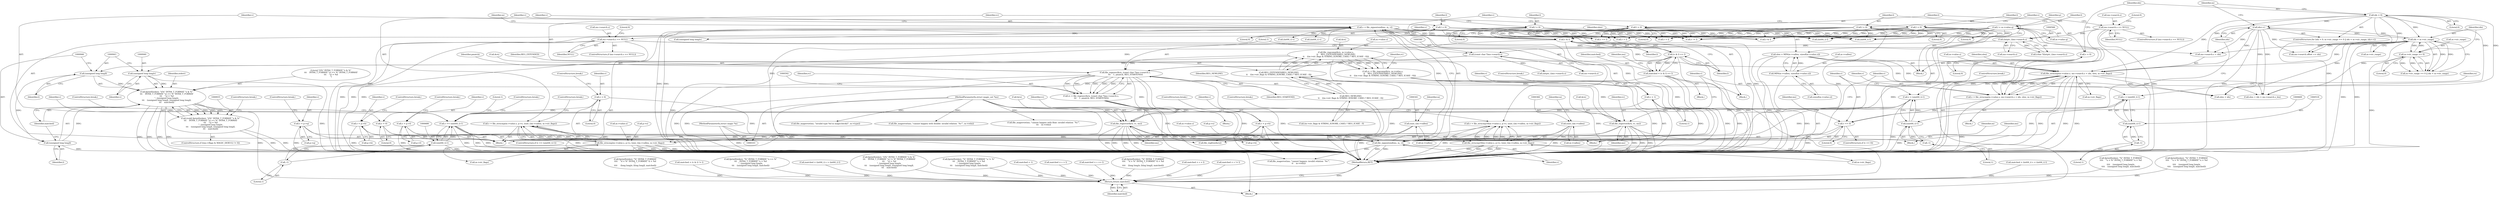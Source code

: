 digraph "0_file_74cafd7de9ec99a14f4480927580e501c8f852c3@API" {
"1000936" [label="(Call,fprintf(stderr, \"((%\" INT64_T_FORMAT \"x & %\"\n\t\t\t    INT64_T_FORMAT \"x) == %\" INT64_T_FORMAT\n\t\t\t    \"x) = %d\n\", (unsigned long long)v,\n\t\t\t    (unsigned long long)l, (unsigned long long)l,\n\t\t\t    matched))"];
"1000939" [label="(Call,(unsigned long long)v)"];
"1000922" [label="(Call,v & l)"];
"1000702" [label="(Call,v = file_signextend(ms, m, v))"];
"1000704" [label="(Call,file_signextend(ms, m, v))"];
"1000510" [label="(Call,file_regerror(&rx, rc, ms))"];
"1000487" [label="(Call,file_regcomp(&rx, m->value.s,\n\t\t    REG_EXTENDED|REG_NEWLINE|\n\t\t    ((m->str_flags & STRING_IGNORE_CASE) ? REG_ICASE : 0)))"];
"1000495" [label="(Call,REG_EXTENDED|REG_NEWLINE|\n\t\t    ((m->str_flags & STRING_IGNORE_CASE) ? REG_ICASE : 0))"];
"1000497" [label="(Call,REG_NEWLINE|\n\t\t    ((m->str_flags & STRING_IGNORE_CASE) ? REG_ICASE : 0))"];
"1000485" [label="(Call,rc = file_regcomp(&rx, m->value.s,\n\t\t    REG_EXTENDED|REG_NEWLINE|\n\t\t    ((m->str_flags & STRING_IGNORE_CASE) ? REG_ICASE : 0)))"];
"1000104" [label="(MethodParameterIn,struct magic_set *ms)"];
"1000661" [label="(Call,file_regerror(&rx, rc, ms))"];
"1000576" [label="(Call,file_regexec(&rx, (const char *)ms->search.s,\n \t\t\t    1, pmatch, REG_STARTEND))"];
"1000579" [label="(Call,(const char *)ms->search.s)"];
"1000565" [label="(Call,(intptr_t)ms->search.s)"];
"1000473" [label="(Call,ms->search.s == NULL)"];
"1000574" [label="(Call,rc = file_regexec(&rx, (const char *)ms->search.s,\n \t\t\t    1, pmatch, REG_STARTEND))"];
"1000105" [label="(MethodParameterIn,struct magic *m)"];
"1000677" [label="(Call,v == (uint64_t)-1)"];
"1000651" [label="(Call,v = 0)"];
"1000515" [label="(Call,v = (uint64_t)-1)"];
"1000517" [label="(Call,(uint64_t)-1)"];
"1000519" [label="(Call,-1)"];
"1000656" [label="(Call,v = 1)"];
"1000666" [label="(Call,v = (uint64_t)-1)"];
"1000668" [label="(Call,(uint64_t)-1)"];
"1000670" [label="(Call,-1)"];
"1000679" [label="(Call,(uint64_t)-1)"];
"1000681" [label="(Call,-1)"];
"1000403" [label="(Call,v = 0)"];
"1000143" [label="(Call,v = p->h)"];
"1000179" [label="(Call,v = p->q)"];
"1000329" [label="(Call,v = file_strncmp(m->value.s, p->s, (size_t)m->vallen, m->str_flags))"];
"1000331" [label="(Call,file_strncmp(m->value.s, p->s, (size_t)m->vallen, m->str_flags))"];
"1000340" [label="(Call,(size_t)m->vallen)"];
"1000134" [label="(Call,v = p->b)"];
"1000320" [label="(Call,v = 0)"];
"1000161" [label="(Call,v = p->l)"];
"1000354" [label="(Call,v = file_strncmp16(m->value.s, p->s, (size_t)m->vallen, m->str_flags))"];
"1000356" [label="(Call,file_strncmp16(m->value.s, p->s, (size_t)m->vallen, m->str_flags))"];
"1000365" [label="(Call,(size_t)m->vallen)"];
"1000455" [label="(Call,v == 0)"];
"1000435" [label="(Call,v = file_strncmp(m->value.s, ms->search.s + idx, slen, m->str_flags))"];
"1000437" [label="(Call,file_strncmp(m->value.s, ms->search.s + idx, slen, m->str_flags))"];
"1000379" [label="(Call,ms->search.s == NULL)"];
"1000407" [label="(Call,idx = 0)"];
"1000421" [label="(Call,idx++)"];
"1000416" [label="(Call,idx < m->str_range)"];
"1000411" [label="(Call,m->str_range == 0)"];
"1000388" [label="(Call,slen = MIN(m->vallen, sizeof(m->value.s)))"];
"1000390" [label="(Call,MIN(m->vallen, sizeof(m->value.s)))"];
"1000317" [label="(Call,l = 0)"];
"1000400" [label="(Call,l = 0)"];
"1000482" [label="(Call,l = 0)"];
"1000351" [label="(Call,l = 0)"];
"1000326" [label="(Call,l = 0)"];
"1000108" [label="(Call,l = m->value.q)"];
"1000942" [label="(Call,(unsigned long long)l)"];
"1000921" [label="(Call,(v & l) == l)"];
"1000945" [label="(Call,(unsigned long long)l)"];
"1000919" [label="(Call,matched = (v & l) == l)"];
"1000934" [label="(Call,(void) fprintf(stderr, \"((%\" INT64_T_FORMAT \"x & %\"\n\t\t\t    INT64_T_FORMAT \"x) == %\" INT64_T_FORMAT\n\t\t\t    \"x) = %d\n\", (unsigned long long)v,\n\t\t\t    (unsigned long long)l, (unsigned long long)l,\n\t\t\t    matched))"];
"1000992" [label="(Return,return matched;)"];
"1000576" [label="(Call,file_regexec(&rx, (const char *)ms->search.s,\n \t\t\t    1, pmatch, REG_STARTEND))"];
"1000400" [label="(Call,l = 0)"];
"1000438" [label="(Call,m->value.s)"];
"1000388" [label="(Call,slen = MIN(m->vallen, sizeof(m->value.s)))"];
"1000385" [label="(Identifier,NULL)"];
"1000657" [label="(Identifier,v)"];
"1000443" [label="(Call,ms->search.s + idx)"];
"1000668" [label="(Call,(uint64_t)-1)"];
"1000651" [label="(Call,v = 0)"];
"1000926" [label="(ControlStructure,if ((ms->flags & MAGIC_DEBUG) != 0))"];
"1000727" [label="(Call,(unsigned long long)v)"];
"1000134" [label="(Call,v = p->b)"];
"1000706" [label="(Identifier,m)"];
"1000367" [label="(Call,m->vallen)"];
"1000416" [label="(Call,idx < m->str_range)"];
"1000888" [label="(Call,matched = (int64_t) v < (int64_t) l)"];
"1000685" [label="(Literal,1)"];
"1000406" [label="(ControlStructure,for (idx = 0; m->str_range == 0 || idx < m->str_range; idx++))"];
"1000693" [label="(Call,file_magerror(ms, \"invalid type %d in magiccheck()\", m->type))"];
"1000166" [label="(ControlStructure,break;)"];
"1000484" [label="(Literal,0)"];
"1000357" [label="(Call,m->value.s)"];
"1000567" [label="(Call,ms->search.s)"];
"1000604" [label="(Block,)"];
"1000417" [label="(Identifier,idx)"];
"1000704" [label="(Call,file_signextend(ms, m, v))"];
"1000948" [label="(Identifier,matched)"];
"1000510" [label="(Call,file_regerror(&rx, rc, ms))"];
"1000472" [label="(ControlStructure,if (ms->search.s == NULL))"];
"1000710" [label="(Identifier,m)"];
"1000498" [label="(Identifier,REG_NEWLINE)"];
"1000375" [label="(Block,)"];
"1000675" [label="(Identifier,rx)"];
"1000405" [label="(Literal,0)"];
"1000135" [label="(Identifier,v)"];
"1000994" [label="(MethodReturn,RET)"];
"1000332" [label="(Call,m->value.s)"];
"1000676" [label="(ControlStructure,if (v == (uint64_t)-1))"];
"1000473" [label="(Call,ms->search.s == NULL)"];
"1000139" [label="(ControlStructure,break;)"];
"1000519" [label="(Call,-1)"];
"1000371" [label="(Identifier,m)"];
"1000497" [label="(Call,REG_NEWLINE|\n\t\t    ((m->str_flags & STRING_IGNORE_CASE) ? REG_ICASE : 0))"];
"1000362" [label="(Call,p->s)"];
"1000180" [label="(Identifier,v)"];
"1000456" [label="(Identifier,v)"];
"1000876" [label="(Call,fprintf(stderr, \"%\" INT64_T_FORMAT\n\t\t\t\t    \"u < %\" INT64_T_FORMAT \"u = %d\n\",\n\t\t\t\t    (unsigned long long)v,\n\t\t\t\t    (unsigned long long)l, matched))"];
"1000450" [label="(Identifier,slen)"];
"1000109" [label="(Identifier,l)"];
"1000132" [label="(Block,)"];
"1000664" [label="(Identifier,rc)"];
"1000355" [label="(Identifier,v)"];
"1000426" [label="(Call,slen + idx)"];
"1000179" [label="(Call,v = p->q)"];
"1000486" [label="(Identifier,rc)"];
"1000404" [label="(Identifier,v)"];
"1000181" [label="(Call,p->q)"];
"1000322" [label="(Literal,0)"];
"1000662" [label="(Call,&rx)"];
"1000423" [label="(Block,)"];
"1000520" [label="(Literal,1)"];
"1000679" [label="(Call,(uint64_t)-1)"];
"1000330" [label="(Identifier,v)"];
"1000496" [label="(Identifier,REG_EXTENDED)"];
"1000681" [label="(Call,-1)"];
"1000682" [label="(Literal,1)"];
"1000678" [label="(Identifier,v)"];
"1000671" [label="(Literal,1)"];
"1000329" [label="(Call,v = file_strncmp(m->value.s, p->s, (size_t)m->vallen, m->str_flags))"];
"1000517" [label="(Call,(uint64_t)-1)"];
"1000938" [label="(Literal,\"((%\" INT64_T_FORMAT \"x & %\"\n\t\t\t    INT64_T_FORMAT \"x) == %\" INT64_T_FORMAT\n\t\t\t    \"x) = %d\n\")"];
"1000123" [label="(Identifier,p)"];
"1000983" [label="(Call,file_magerror(ms, \"cannot happen: invalid relation `%c'\",\n\t\t    m->reln))"];
"1000939" [label="(Call,(unsigned long long)v)"];
"1000811" [label="(Call,fprintf(stderr, \"%\" INT64_T_FORMAT\n\t\t\t\t    \"u > %\" INT64_T_FORMAT \"u = %d\n\",\n\t\t\t\t    (unsigned long long)v,\n\t\t\t\t    (unsigned long long)l, matched))"];
"1000513" [label="(Identifier,rc)"];
"1000565" [label="(Call,(intptr_t)ms->search.s)"];
"1000829" [label="(Call,(int64_t) l)"];
"1000677" [label="(Call,v == (uint64_t)-1)"];
"1000105" [label="(MethodParameterIn,struct magic *m)"];
"1000162" [label="(Identifier,v)"];
"1000922" [label="(Call,v & l)"];
"1000418" [label="(Call,m->str_range)"];
"1000485" [label="(Call,rc = file_regcomp(&rx, m->value.s,\n\t\t    REG_EXTENDED|REG_NEWLINE|\n\t\t    ((m->str_flags & STRING_IGNORE_CASE) ? REG_ICASE : 0)))"];
"1000327" [label="(Identifier,l)"];
"1000930" [label="(Identifier,ms)"];
"1000659" [label="(ControlStructure,break;)"];
"1000826" [label="(Call,(int64_t) v)"];
"1000144" [label="(Identifier,v)"];
"1000588" [label="(Identifier,REG_STARTEND)"];
"1000954" [label="(Call,v & l)"];
"1000345" [label="(Call,m->str_flags)"];
"1000410" [label="(Call,m->str_range == 0 || idx < m->str_range)"];
"1000415" [label="(Literal,0)"];
"1000577" [label="(Call,&rx)"];
"1000672" [label="(ControlStructure,break;)"];
"1000937" [label="(Identifier,stderr)"];
"1000764" [label="(Call,v == l)"];
"1000579" [label="(Call,(const char *)ms->search.s)"];
"1000387" [label="(Literal,0)"];
"1000920" [label="(Identifier,matched)"];
"1000323" [label="(ControlStructure,break;)"];
"1000326" [label="(Call,l = 0)"];
"1000352" [label="(Identifier,l)"];
"1000437" [label="(Call,file_strncmp(m->value.s, ms->search.s + idx, slen, m->str_flags))"];
"1000148" [label="(ControlStructure,break;)"];
"1000656" [label="(Call,v = 1)"];
"1000412" [label="(Call,m->str_range)"];
"1000511" [label="(Call,&rx)"];
"1000945" [label="(Call,(unsigned long long)l)"];
"1000474" [label="(Call,ms->search.s)"];
"1000907" [label="(Call,fprintf(stderr, \"%\" INT64_T_FORMAT\n\t\t\t\t    \"d < %\" INT64_T_FORMAT \"d = %d\n\",\n\t\t\t\t     (long long)v, (long long)l, matched))"];
"1000586" [label="(Literal,1)"];
"1000451" [label="(Call,m->str_flags)"];
"1000104" [label="(MethodParameterIn,struct magic_set *ms)"];
"1000705" [label="(Identifier,ms)"];
"1000379" [label="(Call,ms->search.s == NULL)"];
"1000459" [label="(Call,ms->search.offset += idx)"];
"1000737" [label="(Call,v != l)"];
"1000143" [label="(Call,v = p->h)"];
"1000161" [label="(Call,v = p->l)"];
"1000951" [label="(Call,matched = (v & l) != l)"];
"1000409" [label="(Literal,0)"];
"1000455" [label="(Call,v == 0)"];
"1000488" [label="(Call,&rx)"];
"1000919" [label="(Call,matched = (v & l) == l)"];
"1000499" [label="(Call,(m->str_flags & STRING_IGNORE_CASE) ? REG_ICASE : 0)"];
"1000777" [label="(Call,fprintf(stderr, \"%\" INT64_T_FORMAT \"u == %\"\n\t\t\t    INT64_T_FORMAT \"u = %d\n\", (unsigned long long)v,\n\t\t\t    (unsigned long long)l, matched))"];
"1000823" [label="(Call,matched = (int64_t) v > (int64_t) l)"];
"1000891" [label="(Call,(int64_t) v)"];
"1000968" [label="(Call,fprintf(stderr, \"((%\" INT64_T_FORMAT \"x & %\"\n\t\t\t    INT64_T_FORMAT \"x) != %\" INT64_T_FORMAT\n\t\t\t    \"x) = %d\n\", (unsigned long long)v,\n\t\t\t    (unsigned long long)l, (unsigned long long)l,\n\t\t\t    matched))"];
"1000184" [label="(ControlStructure,break;)"];
"1000411" [label="(Call,m->str_range == 0)"];
"1000934" [label="(Call,(void) fprintf(stderr, \"((%\" INT64_T_FORMAT \"x & %\"\n\t\t\t    INT64_T_FORMAT \"x) == %\" INT64_T_FORMAT\n\t\t\t    \"x) = %d\n\", (unsigned long long)v,\n\t\t\t    (unsigned long long)l, (unsigned long long)l,\n\t\t\t    matched))"];
"1000435" [label="(Call,v = file_strncmp(m->value.s, ms->search.s + idx, slen, m->str_flags))"];
"1000750" [label="(Call,fprintf(stderr, \"%\" INT64_T_FORMAT \"u != %\"\n\t\t\t    INT64_T_FORMAT \"u = %d\n\", (unsigned long long)v,\n\t\t\t    (unsigned long long)l, matched))"];
"1000342" [label="(Call,m->vallen)"];
"1000730" [label="(Call,matched = 1)"];
"1000380" [label="(Call,ms->search.s)"];
"1000942" [label="(Call,(unsigned long long)l)"];
"1000337" [label="(Call,p->s)"];
"1000796" [label="(Call,matched = v > l)"];
"1000110" [label="(Call,m->value.q)"];
"1000108" [label="(Call,l = m->value.q)"];
"1000949" [label="(ControlStructure,break;)"];
"1000587" [label="(Identifier,pmatch)"];
"1000666" [label="(Call,v = (uint64_t)-1)"];
"1000936" [label="(Call,fprintf(stderr, \"((%\" INT64_T_FORMAT \"x & %\"\n\t\t\t    INT64_T_FORMAT \"x) == %\" INT64_T_FORMAT\n\t\t\t    \"x) = %d\n\", (unsigned long long)v,\n\t\t\t    (unsigned long long)l, (unsigned long long)l,\n\t\t\t    matched))"];
"1000318" [label="(Identifier,l)"];
"1000762" [label="(Call,matched = v == l)"];
"1000658" [label="(Literal,1)"];
"1000407" [label="(Call,idx = 0)"];
"1000351" [label="(Call,l = 0)"];
"1000490" [label="(Call,m->value.s)"];
"1000516" [label="(Identifier,v)"];
"1000667" [label="(Identifier,v)"];
"1000483" [label="(Identifier,l)"];
"1000522" [label="(Block,)"];
"1000654" [label="(ControlStructure,break;)"];
"1000346" [label="(Identifier,m)"];
"1000479" [label="(Identifier,NULL)"];
"1000163" [label="(Call,p->l)"];
"1000661" [label="(Call,file_regerror(&rx, rc, ms))"];
"1000304" [label="(Call,file_magerror(ms, \"cannot happen with double: invalid relation `%c'\", m->reln))"];
"1000665" [label="(Identifier,ms)"];
"1000574" [label="(Call,rc = file_regexec(&rx, (const char *)ms->search.s,\n \t\t\t    1, pmatch, REG_STARTEND))"];
"1000365" [label="(Call,(size_t)m->vallen)"];
"1000401" [label="(Identifier,l)"];
"1000495" [label="(Call,REG_EXTENDED|REG_NEWLINE|\n\t\t    ((m->str_flags & STRING_IGNORE_CASE) ? REG_ICASE : 0))"];
"1000394" [label="(Call,sizeof(m->value.s))"];
"1000563" [label="(Call,(char *)(intptr_t)ms->search.s)"];
"1000842" [label="(Call,fprintf(stderr, \"%\" INT64_T_FORMAT\n\t\t\t\t    \"d > %\" INT64_T_FORMAT \"d = %d\n\",\n\t\t\t\t    (long long)v, (long long)l, matched))"];
"1000798" [label="(Call,v > l)"];
"1000391" [label="(Call,m->vallen)"];
"1000320" [label="(Call,v = 0)"];
"1000992" [label="(Return,return matched;)"];
"1000921" [label="(Call,(v & l) == l)"];
"1000653" [label="(Literal,0)"];
"1000239" [label="(Call,file_magerror(ms, \"cannot happen with float: invalid relation `%c'\",\n\t\t\t    m->reln))"];
"1000575" [label="(Identifier,rc)"];
"1000378" [label="(ControlStructure,if (ms->search.s == NULL))"];
"1000923" [label="(Identifier,v)"];
"1000703" [label="(Identifier,v)"];
"1000670" [label="(Call,-1)"];
"1000348" [label="(ControlStructure,break;)"];
"1000321" [label="(Identifier,v)"];
"1000469" [label="(Block,)"];
"1000454" [label="(ControlStructure,if (v == 0))"];
"1000436" [label="(Identifier,v)"];
"1000389" [label="(Identifier,slen)"];
"1000863" [label="(Call,v < l)"];
"1000925" [label="(Identifier,l)"];
"1000509" [label="(Block,)"];
"1000581" [label="(Call,ms->search.s)"];
"1000941" [label="(Identifier,v)"];
"1000924" [label="(Identifier,l)"];
"1000390" [label="(Call,MIN(m->vallen, sizeof(m->value.s)))"];
"1000993" [label="(Identifier,matched)"];
"1000861" [label="(Call,matched = v < l)"];
"1000712" [label="(Block,)"];
"1000354" [label="(Call,v = file_strncmp16(m->value.s, p->s, (size_t)m->vallen, m->str_flags))"];
"1000514" [label="(Identifier,ms)"];
"1000686" [label="(ControlStructure,break;)"];
"1000508" [label="(Identifier,rc)"];
"1000145" [label="(Call,p->h)"];
"1000408" [label="(Identifier,idx)"];
"1000707" [label="(Identifier,v)"];
"1000457" [label="(Literal,0)"];
"1000402" [label="(Literal,0)"];
"1000944" [label="(Identifier,l)"];
"1000328" [label="(Literal,0)"];
"1000735" [label="(Call,matched = v != l)"];
"1000487" [label="(Call,file_regcomp(&rx, m->value.s,\n\t\t    REG_EXTENDED|REG_NEWLINE|\n\t\t    ((m->str_flags & STRING_IGNORE_CASE) ? REG_ICASE : 0)))"];
"1000947" [label="(Identifier,l)"];
"1000515" [label="(Call,v = (uint64_t)-1)"];
"1000370" [label="(Call,m->str_flags)"];
"1000593" [label="(Call,(intptr_t)ms->search.s)"];
"1000413" [label="(Identifier,m)"];
"1000106" [label="(Block,)"];
"1000356" [label="(Call,file_strncmp16(m->value.s, p->s, (size_t)m->vallen, m->str_flags))"];
"1000425" [label="(Call,slen + idx > ms->search.s_len)"];
"1000373" [label="(ControlStructure,break;)"];
"1000331" [label="(Call,file_strncmp(m->value.s, p->s, (size_t)m->vallen, m->str_flags))"];
"1000482" [label="(Call,l = 0)"];
"1000319" [label="(Literal,0)"];
"1000894" [label="(Call,(int64_t) l)"];
"1000340" [label="(Call,(size_t)m->vallen)"];
"1000702" [label="(Call,v = file_signextend(ms, m, v))"];
"1000421" [label="(Call,idx++)"];
"1000317" [label="(Call,l = 0)"];
"1000422" [label="(Identifier,idx)"];
"1000673" [label="(Call,file_regfree(&rx))"];
"1000353" [label="(Literal,0)"];
"1000462" [label="(Identifier,ms)"];
"1000481" [label="(Literal,0)"];
"1000652" [label="(Identifier,v)"];
"1000403" [label="(Call,v = 0)"];
"1000136" [label="(Call,p->b)"];
"1000936" -> "1000934"  [label="AST: "];
"1000936" -> "1000948"  [label="CFG: "];
"1000937" -> "1000936"  [label="AST: "];
"1000938" -> "1000936"  [label="AST: "];
"1000939" -> "1000936"  [label="AST: "];
"1000942" -> "1000936"  [label="AST: "];
"1000945" -> "1000936"  [label="AST: "];
"1000948" -> "1000936"  [label="AST: "];
"1000934" -> "1000936"  [label="CFG: "];
"1000936" -> "1000994"  [label="DDG: "];
"1000936" -> "1000994"  [label="DDG: "];
"1000936" -> "1000994"  [label="DDG: "];
"1000936" -> "1000994"  [label="DDG: "];
"1000936" -> "1000934"  [label="DDG: "];
"1000936" -> "1000934"  [label="DDG: "];
"1000936" -> "1000934"  [label="DDG: "];
"1000936" -> "1000934"  [label="DDG: "];
"1000936" -> "1000934"  [label="DDG: "];
"1000939" -> "1000936"  [label="DDG: "];
"1000942" -> "1000936"  [label="DDG: "];
"1000945" -> "1000936"  [label="DDG: "];
"1000919" -> "1000936"  [label="DDG: "];
"1000936" -> "1000992"  [label="DDG: "];
"1000939" -> "1000941"  [label="CFG: "];
"1000940" -> "1000939"  [label="AST: "];
"1000941" -> "1000939"  [label="AST: "];
"1000943" -> "1000939"  [label="CFG: "];
"1000939" -> "1000994"  [label="DDG: "];
"1000922" -> "1000939"  [label="DDG: "];
"1000922" -> "1000921"  [label="AST: "];
"1000922" -> "1000924"  [label="CFG: "];
"1000923" -> "1000922"  [label="AST: "];
"1000924" -> "1000922"  [label="AST: "];
"1000925" -> "1000922"  [label="CFG: "];
"1000922" -> "1000994"  [label="DDG: "];
"1000922" -> "1000921"  [label="DDG: "];
"1000922" -> "1000921"  [label="DDG: "];
"1000702" -> "1000922"  [label="DDG: "];
"1000317" -> "1000922"  [label="DDG: "];
"1000400" -> "1000922"  [label="DDG: "];
"1000482" -> "1000922"  [label="DDG: "];
"1000351" -> "1000922"  [label="DDG: "];
"1000326" -> "1000922"  [label="DDG: "];
"1000108" -> "1000922"  [label="DDG: "];
"1000702" -> "1000106"  [label="AST: "];
"1000702" -> "1000704"  [label="CFG: "];
"1000703" -> "1000702"  [label="AST: "];
"1000704" -> "1000702"  [label="AST: "];
"1000710" -> "1000702"  [label="CFG: "];
"1000702" -> "1000994"  [label="DDG: "];
"1000702" -> "1000994"  [label="DDG: "];
"1000704" -> "1000702"  [label="DDG: "];
"1000704" -> "1000702"  [label="DDG: "];
"1000704" -> "1000702"  [label="DDG: "];
"1000702" -> "1000727"  [label="DDG: "];
"1000702" -> "1000737"  [label="DDG: "];
"1000702" -> "1000764"  [label="DDG: "];
"1000702" -> "1000798"  [label="DDG: "];
"1000702" -> "1000826"  [label="DDG: "];
"1000702" -> "1000863"  [label="DDG: "];
"1000702" -> "1000891"  [label="DDG: "];
"1000702" -> "1000954"  [label="DDG: "];
"1000704" -> "1000707"  [label="CFG: "];
"1000705" -> "1000704"  [label="AST: "];
"1000706" -> "1000704"  [label="AST: "];
"1000707" -> "1000704"  [label="AST: "];
"1000704" -> "1000994"  [label="DDG: "];
"1000704" -> "1000994"  [label="DDG: "];
"1000510" -> "1000704"  [label="DDG: "];
"1000661" -> "1000704"  [label="DDG: "];
"1000104" -> "1000704"  [label="DDG: "];
"1000105" -> "1000704"  [label="DDG: "];
"1000677" -> "1000704"  [label="DDG: "];
"1000403" -> "1000704"  [label="DDG: "];
"1000651" -> "1000704"  [label="DDG: "];
"1000143" -> "1000704"  [label="DDG: "];
"1000179" -> "1000704"  [label="DDG: "];
"1000329" -> "1000704"  [label="DDG: "];
"1000134" -> "1000704"  [label="DDG: "];
"1000656" -> "1000704"  [label="DDG: "];
"1000320" -> "1000704"  [label="DDG: "];
"1000161" -> "1000704"  [label="DDG: "];
"1000354" -> "1000704"  [label="DDG: "];
"1000455" -> "1000704"  [label="DDG: "];
"1000666" -> "1000704"  [label="DDG: "];
"1000704" -> "1000983"  [label="DDG: "];
"1000510" -> "1000509"  [label="AST: "];
"1000510" -> "1000514"  [label="CFG: "];
"1000511" -> "1000510"  [label="AST: "];
"1000513" -> "1000510"  [label="AST: "];
"1000514" -> "1000510"  [label="AST: "];
"1000516" -> "1000510"  [label="CFG: "];
"1000510" -> "1000994"  [label="DDG: "];
"1000510" -> "1000994"  [label="DDG: "];
"1000510" -> "1000994"  [label="DDG: "];
"1000487" -> "1000510"  [label="DDG: "];
"1000485" -> "1000510"  [label="DDG: "];
"1000104" -> "1000510"  [label="DDG: "];
"1000510" -> "1000673"  [label="DDG: "];
"1000487" -> "1000485"  [label="AST: "];
"1000487" -> "1000495"  [label="CFG: "];
"1000488" -> "1000487"  [label="AST: "];
"1000490" -> "1000487"  [label="AST: "];
"1000495" -> "1000487"  [label="AST: "];
"1000485" -> "1000487"  [label="CFG: "];
"1000487" -> "1000994"  [label="DDG: "];
"1000487" -> "1000994"  [label="DDG: "];
"1000487" -> "1000485"  [label="DDG: "];
"1000487" -> "1000485"  [label="DDG: "];
"1000487" -> "1000485"  [label="DDG: "];
"1000495" -> "1000487"  [label="DDG: "];
"1000495" -> "1000487"  [label="DDG: "];
"1000487" -> "1000576"  [label="DDG: "];
"1000495" -> "1000497"  [label="CFG: "];
"1000496" -> "1000495"  [label="AST: "];
"1000497" -> "1000495"  [label="AST: "];
"1000495" -> "1000994"  [label="DDG: "];
"1000495" -> "1000994"  [label="DDG: "];
"1000497" -> "1000495"  [label="DDG: "];
"1000497" -> "1000495"  [label="DDG: "];
"1000497" -> "1000499"  [label="CFG: "];
"1000498" -> "1000497"  [label="AST: "];
"1000499" -> "1000497"  [label="AST: "];
"1000497" -> "1000994"  [label="DDG: "];
"1000497" -> "1000994"  [label="DDG: "];
"1000485" -> "1000469"  [label="AST: "];
"1000486" -> "1000485"  [label="AST: "];
"1000508" -> "1000485"  [label="CFG: "];
"1000485" -> "1000994"  [label="DDG: "];
"1000104" -> "1000103"  [label="AST: "];
"1000104" -> "1000994"  [label="DDG: "];
"1000104" -> "1000239"  [label="DDG: "];
"1000104" -> "1000304"  [label="DDG: "];
"1000104" -> "1000661"  [label="DDG: "];
"1000104" -> "1000693"  [label="DDG: "];
"1000104" -> "1000983"  [label="DDG: "];
"1000661" -> "1000604"  [label="AST: "];
"1000661" -> "1000665"  [label="CFG: "];
"1000662" -> "1000661"  [label="AST: "];
"1000664" -> "1000661"  [label="AST: "];
"1000665" -> "1000661"  [label="AST: "];
"1000667" -> "1000661"  [label="CFG: "];
"1000661" -> "1000994"  [label="DDG: "];
"1000661" -> "1000994"  [label="DDG: "];
"1000661" -> "1000994"  [label="DDG: "];
"1000661" -> "1000994"  [label="DDG: "];
"1000576" -> "1000661"  [label="DDG: "];
"1000574" -> "1000661"  [label="DDG: "];
"1000661" -> "1000673"  [label="DDG: "];
"1000576" -> "1000574"  [label="AST: "];
"1000576" -> "1000588"  [label="CFG: "];
"1000577" -> "1000576"  [label="AST: "];
"1000579" -> "1000576"  [label="AST: "];
"1000586" -> "1000576"  [label="AST: "];
"1000587" -> "1000576"  [label="AST: "];
"1000588" -> "1000576"  [label="AST: "];
"1000574" -> "1000576"  [label="CFG: "];
"1000576" -> "1000994"  [label="DDG: "];
"1000576" -> "1000994"  [label="DDG: "];
"1000576" -> "1000994"  [label="DDG: "];
"1000576" -> "1000994"  [label="DDG: "];
"1000576" -> "1000574"  [label="DDG: "];
"1000576" -> "1000574"  [label="DDG: "];
"1000576" -> "1000574"  [label="DDG: "];
"1000576" -> "1000574"  [label="DDG: "];
"1000576" -> "1000574"  [label="DDG: "];
"1000579" -> "1000576"  [label="DDG: "];
"1000576" -> "1000673"  [label="DDG: "];
"1000579" -> "1000581"  [label="CFG: "];
"1000580" -> "1000579"  [label="AST: "];
"1000581" -> "1000579"  [label="AST: "];
"1000586" -> "1000579"  [label="CFG: "];
"1000565" -> "1000579"  [label="DDG: "];
"1000579" -> "1000593"  [label="DDG: "];
"1000565" -> "1000563"  [label="AST: "];
"1000565" -> "1000567"  [label="CFG: "];
"1000566" -> "1000565"  [label="AST: "];
"1000567" -> "1000565"  [label="AST: "];
"1000563" -> "1000565"  [label="CFG: "];
"1000565" -> "1000563"  [label="DDG: "];
"1000473" -> "1000565"  [label="DDG: "];
"1000473" -> "1000472"  [label="AST: "];
"1000473" -> "1000479"  [label="CFG: "];
"1000474" -> "1000473"  [label="AST: "];
"1000479" -> "1000473"  [label="AST: "];
"1000481" -> "1000473"  [label="CFG: "];
"1000483" -> "1000473"  [label="CFG: "];
"1000473" -> "1000994"  [label="DDG: "];
"1000473" -> "1000994"  [label="DDG: "];
"1000473" -> "1000994"  [label="DDG: "];
"1000574" -> "1000522"  [label="AST: "];
"1000575" -> "1000574"  [label="AST: "];
"1000592" -> "1000574"  [label="CFG: "];
"1000574" -> "1000994"  [label="DDG: "];
"1000574" -> "1000994"  [label="DDG: "];
"1000105" -> "1000103"  [label="AST: "];
"1000105" -> "1000994"  [label="DDG: "];
"1000677" -> "1000676"  [label="AST: "];
"1000677" -> "1000679"  [label="CFG: "];
"1000678" -> "1000677"  [label="AST: "];
"1000679" -> "1000677"  [label="AST: "];
"1000685" -> "1000677"  [label="CFG: "];
"1000686" -> "1000677"  [label="CFG: "];
"1000677" -> "1000994"  [label="DDG: "];
"1000677" -> "1000994"  [label="DDG: "];
"1000677" -> "1000994"  [label="DDG: "];
"1000651" -> "1000677"  [label="DDG: "];
"1000515" -> "1000677"  [label="DDG: "];
"1000656" -> "1000677"  [label="DDG: "];
"1000666" -> "1000677"  [label="DDG: "];
"1000679" -> "1000677"  [label="DDG: "];
"1000651" -> "1000604"  [label="AST: "];
"1000651" -> "1000653"  [label="CFG: "];
"1000652" -> "1000651"  [label="AST: "];
"1000653" -> "1000651"  [label="AST: "];
"1000654" -> "1000651"  [label="CFG: "];
"1000515" -> "1000509"  [label="AST: "];
"1000515" -> "1000517"  [label="CFG: "];
"1000516" -> "1000515"  [label="AST: "];
"1000517" -> "1000515"  [label="AST: "];
"1000675" -> "1000515"  [label="CFG: "];
"1000517" -> "1000515"  [label="DDG: "];
"1000517" -> "1000519"  [label="CFG: "];
"1000518" -> "1000517"  [label="AST: "];
"1000519" -> "1000517"  [label="AST: "];
"1000519" -> "1000517"  [label="DDG: "];
"1000519" -> "1000520"  [label="CFG: "];
"1000520" -> "1000519"  [label="AST: "];
"1000656" -> "1000604"  [label="AST: "];
"1000656" -> "1000658"  [label="CFG: "];
"1000657" -> "1000656"  [label="AST: "];
"1000658" -> "1000656"  [label="AST: "];
"1000659" -> "1000656"  [label="CFG: "];
"1000666" -> "1000604"  [label="AST: "];
"1000666" -> "1000668"  [label="CFG: "];
"1000667" -> "1000666"  [label="AST: "];
"1000668" -> "1000666"  [label="AST: "];
"1000672" -> "1000666"  [label="CFG: "];
"1000666" -> "1000994"  [label="DDG: "];
"1000668" -> "1000666"  [label="DDG: "];
"1000668" -> "1000670"  [label="CFG: "];
"1000669" -> "1000668"  [label="AST: "];
"1000670" -> "1000668"  [label="AST: "];
"1000668" -> "1000994"  [label="DDG: "];
"1000670" -> "1000668"  [label="DDG: "];
"1000670" -> "1000671"  [label="CFG: "];
"1000671" -> "1000670"  [label="AST: "];
"1000679" -> "1000681"  [label="CFG: "];
"1000680" -> "1000679"  [label="AST: "];
"1000681" -> "1000679"  [label="AST: "];
"1000679" -> "1000994"  [label="DDG: "];
"1000681" -> "1000679"  [label="DDG: "];
"1000681" -> "1000682"  [label="CFG: "];
"1000682" -> "1000681"  [label="AST: "];
"1000403" -> "1000375"  [label="AST: "];
"1000403" -> "1000405"  [label="CFG: "];
"1000404" -> "1000403"  [label="AST: "];
"1000405" -> "1000403"  [label="AST: "];
"1000408" -> "1000403"  [label="CFG: "];
"1000143" -> "1000132"  [label="AST: "];
"1000143" -> "1000145"  [label="CFG: "];
"1000144" -> "1000143"  [label="AST: "];
"1000145" -> "1000143"  [label="AST: "];
"1000148" -> "1000143"  [label="CFG: "];
"1000143" -> "1000994"  [label="DDG: "];
"1000179" -> "1000132"  [label="AST: "];
"1000179" -> "1000181"  [label="CFG: "];
"1000180" -> "1000179"  [label="AST: "];
"1000181" -> "1000179"  [label="AST: "];
"1000184" -> "1000179"  [label="CFG: "];
"1000179" -> "1000994"  [label="DDG: "];
"1000329" -> "1000132"  [label="AST: "];
"1000329" -> "1000331"  [label="CFG: "];
"1000330" -> "1000329"  [label="AST: "];
"1000331" -> "1000329"  [label="AST: "];
"1000348" -> "1000329"  [label="CFG: "];
"1000329" -> "1000994"  [label="DDG: "];
"1000331" -> "1000329"  [label="DDG: "];
"1000331" -> "1000329"  [label="DDG: "];
"1000331" -> "1000329"  [label="DDG: "];
"1000331" -> "1000329"  [label="DDG: "];
"1000331" -> "1000345"  [label="CFG: "];
"1000332" -> "1000331"  [label="AST: "];
"1000337" -> "1000331"  [label="AST: "];
"1000340" -> "1000331"  [label="AST: "];
"1000345" -> "1000331"  [label="AST: "];
"1000331" -> "1000994"  [label="DDG: "];
"1000331" -> "1000994"  [label="DDG: "];
"1000331" -> "1000994"  [label="DDG: "];
"1000331" -> "1000994"  [label="DDG: "];
"1000340" -> "1000331"  [label="DDG: "];
"1000340" -> "1000342"  [label="CFG: "];
"1000341" -> "1000340"  [label="AST: "];
"1000342" -> "1000340"  [label="AST: "];
"1000346" -> "1000340"  [label="CFG: "];
"1000340" -> "1000994"  [label="DDG: "];
"1000134" -> "1000132"  [label="AST: "];
"1000134" -> "1000136"  [label="CFG: "];
"1000135" -> "1000134"  [label="AST: "];
"1000136" -> "1000134"  [label="AST: "];
"1000139" -> "1000134"  [label="CFG: "];
"1000134" -> "1000994"  [label="DDG: "];
"1000320" -> "1000132"  [label="AST: "];
"1000320" -> "1000322"  [label="CFG: "];
"1000321" -> "1000320"  [label="AST: "];
"1000322" -> "1000320"  [label="AST: "];
"1000323" -> "1000320"  [label="CFG: "];
"1000161" -> "1000132"  [label="AST: "];
"1000161" -> "1000163"  [label="CFG: "];
"1000162" -> "1000161"  [label="AST: "];
"1000163" -> "1000161"  [label="AST: "];
"1000166" -> "1000161"  [label="CFG: "];
"1000161" -> "1000994"  [label="DDG: "];
"1000354" -> "1000132"  [label="AST: "];
"1000354" -> "1000356"  [label="CFG: "];
"1000355" -> "1000354"  [label="AST: "];
"1000356" -> "1000354"  [label="AST: "];
"1000373" -> "1000354"  [label="CFG: "];
"1000354" -> "1000994"  [label="DDG: "];
"1000356" -> "1000354"  [label="DDG: "];
"1000356" -> "1000354"  [label="DDG: "];
"1000356" -> "1000354"  [label="DDG: "];
"1000356" -> "1000354"  [label="DDG: "];
"1000356" -> "1000370"  [label="CFG: "];
"1000357" -> "1000356"  [label="AST: "];
"1000362" -> "1000356"  [label="AST: "];
"1000365" -> "1000356"  [label="AST: "];
"1000370" -> "1000356"  [label="AST: "];
"1000356" -> "1000994"  [label="DDG: "];
"1000356" -> "1000994"  [label="DDG: "];
"1000356" -> "1000994"  [label="DDG: "];
"1000356" -> "1000994"  [label="DDG: "];
"1000365" -> "1000356"  [label="DDG: "];
"1000365" -> "1000367"  [label="CFG: "];
"1000366" -> "1000365"  [label="AST: "];
"1000367" -> "1000365"  [label="AST: "];
"1000371" -> "1000365"  [label="CFG: "];
"1000365" -> "1000994"  [label="DDG: "];
"1000455" -> "1000454"  [label="AST: "];
"1000455" -> "1000457"  [label="CFG: "];
"1000456" -> "1000455"  [label="AST: "];
"1000457" -> "1000455"  [label="AST: "];
"1000462" -> "1000455"  [label="CFG: "];
"1000422" -> "1000455"  [label="CFG: "];
"1000455" -> "1000994"  [label="DDG: "];
"1000435" -> "1000455"  [label="DDG: "];
"1000435" -> "1000423"  [label="AST: "];
"1000435" -> "1000437"  [label="CFG: "];
"1000436" -> "1000435"  [label="AST: "];
"1000437" -> "1000435"  [label="AST: "];
"1000456" -> "1000435"  [label="CFG: "];
"1000435" -> "1000994"  [label="DDG: "];
"1000437" -> "1000435"  [label="DDG: "];
"1000437" -> "1000435"  [label="DDG: "];
"1000437" -> "1000435"  [label="DDG: "];
"1000437" -> "1000435"  [label="DDG: "];
"1000437" -> "1000451"  [label="CFG: "];
"1000438" -> "1000437"  [label="AST: "];
"1000443" -> "1000437"  [label="AST: "];
"1000450" -> "1000437"  [label="AST: "];
"1000451" -> "1000437"  [label="AST: "];
"1000437" -> "1000994"  [label="DDG: "];
"1000437" -> "1000994"  [label="DDG: "];
"1000437" -> "1000994"  [label="DDG: "];
"1000437" -> "1000994"  [label="DDG: "];
"1000437" -> "1000425"  [label="DDG: "];
"1000437" -> "1000426"  [label="DDG: "];
"1000379" -> "1000437"  [label="DDG: "];
"1000407" -> "1000437"  [label="DDG: "];
"1000421" -> "1000437"  [label="DDG: "];
"1000416" -> "1000437"  [label="DDG: "];
"1000388" -> "1000437"  [label="DDG: "];
"1000379" -> "1000378"  [label="AST: "];
"1000379" -> "1000385"  [label="CFG: "];
"1000380" -> "1000379"  [label="AST: "];
"1000385" -> "1000379"  [label="AST: "];
"1000387" -> "1000379"  [label="CFG: "];
"1000389" -> "1000379"  [label="CFG: "];
"1000379" -> "1000994"  [label="DDG: "];
"1000379" -> "1000994"  [label="DDG: "];
"1000379" -> "1000994"  [label="DDG: "];
"1000379" -> "1000443"  [label="DDG: "];
"1000407" -> "1000406"  [label="AST: "];
"1000407" -> "1000409"  [label="CFG: "];
"1000408" -> "1000407"  [label="AST: "];
"1000409" -> "1000407"  [label="AST: "];
"1000413" -> "1000407"  [label="CFG: "];
"1000407" -> "1000994"  [label="DDG: "];
"1000407" -> "1000416"  [label="DDG: "];
"1000407" -> "1000421"  [label="DDG: "];
"1000407" -> "1000425"  [label="DDG: "];
"1000407" -> "1000426"  [label="DDG: "];
"1000407" -> "1000443"  [label="DDG: "];
"1000407" -> "1000459"  [label="DDG: "];
"1000421" -> "1000406"  [label="AST: "];
"1000421" -> "1000422"  [label="CFG: "];
"1000422" -> "1000421"  [label="AST: "];
"1000413" -> "1000421"  [label="CFG: "];
"1000421" -> "1000994"  [label="DDG: "];
"1000421" -> "1000416"  [label="DDG: "];
"1000416" -> "1000421"  [label="DDG: "];
"1000421" -> "1000425"  [label="DDG: "];
"1000421" -> "1000426"  [label="DDG: "];
"1000421" -> "1000443"  [label="DDG: "];
"1000421" -> "1000459"  [label="DDG: "];
"1000416" -> "1000410"  [label="AST: "];
"1000416" -> "1000418"  [label="CFG: "];
"1000417" -> "1000416"  [label="AST: "];
"1000418" -> "1000416"  [label="AST: "];
"1000410" -> "1000416"  [label="CFG: "];
"1000416" -> "1000994"  [label="DDG: "];
"1000416" -> "1000994"  [label="DDG: "];
"1000416" -> "1000411"  [label="DDG: "];
"1000416" -> "1000410"  [label="DDG: "];
"1000416" -> "1000410"  [label="DDG: "];
"1000411" -> "1000416"  [label="DDG: "];
"1000416" -> "1000425"  [label="DDG: "];
"1000416" -> "1000426"  [label="DDG: "];
"1000416" -> "1000443"  [label="DDG: "];
"1000416" -> "1000459"  [label="DDG: "];
"1000411" -> "1000410"  [label="AST: "];
"1000411" -> "1000415"  [label="CFG: "];
"1000412" -> "1000411"  [label="AST: "];
"1000415" -> "1000411"  [label="AST: "];
"1000417" -> "1000411"  [label="CFG: "];
"1000410" -> "1000411"  [label="CFG: "];
"1000411" -> "1000994"  [label="DDG: "];
"1000411" -> "1000410"  [label="DDG: "];
"1000411" -> "1000410"  [label="DDG: "];
"1000388" -> "1000375"  [label="AST: "];
"1000388" -> "1000390"  [label="CFG: "];
"1000389" -> "1000388"  [label="AST: "];
"1000390" -> "1000388"  [label="AST: "];
"1000401" -> "1000388"  [label="CFG: "];
"1000388" -> "1000994"  [label="DDG: "];
"1000388" -> "1000994"  [label="DDG: "];
"1000390" -> "1000388"  [label="DDG: "];
"1000388" -> "1000425"  [label="DDG: "];
"1000388" -> "1000426"  [label="DDG: "];
"1000390" -> "1000394"  [label="CFG: "];
"1000391" -> "1000390"  [label="AST: "];
"1000394" -> "1000390"  [label="AST: "];
"1000390" -> "1000994"  [label="DDG: "];
"1000317" -> "1000132"  [label="AST: "];
"1000317" -> "1000319"  [label="CFG: "];
"1000318" -> "1000317"  [label="AST: "];
"1000319" -> "1000317"  [label="AST: "];
"1000321" -> "1000317"  [label="CFG: "];
"1000317" -> "1000994"  [label="DDG: "];
"1000317" -> "1000737"  [label="DDG: "];
"1000317" -> "1000764"  [label="DDG: "];
"1000317" -> "1000798"  [label="DDG: "];
"1000317" -> "1000829"  [label="DDG: "];
"1000317" -> "1000863"  [label="DDG: "];
"1000317" -> "1000894"  [label="DDG: "];
"1000317" -> "1000954"  [label="DDG: "];
"1000400" -> "1000375"  [label="AST: "];
"1000400" -> "1000402"  [label="CFG: "];
"1000401" -> "1000400"  [label="AST: "];
"1000402" -> "1000400"  [label="AST: "];
"1000404" -> "1000400"  [label="CFG: "];
"1000400" -> "1000994"  [label="DDG: "];
"1000400" -> "1000737"  [label="DDG: "];
"1000400" -> "1000764"  [label="DDG: "];
"1000400" -> "1000798"  [label="DDG: "];
"1000400" -> "1000829"  [label="DDG: "];
"1000400" -> "1000863"  [label="DDG: "];
"1000400" -> "1000894"  [label="DDG: "];
"1000400" -> "1000954"  [label="DDG: "];
"1000482" -> "1000469"  [label="AST: "];
"1000482" -> "1000484"  [label="CFG: "];
"1000483" -> "1000482"  [label="AST: "];
"1000484" -> "1000482"  [label="AST: "];
"1000486" -> "1000482"  [label="CFG: "];
"1000482" -> "1000994"  [label="DDG: "];
"1000482" -> "1000737"  [label="DDG: "];
"1000482" -> "1000764"  [label="DDG: "];
"1000482" -> "1000798"  [label="DDG: "];
"1000482" -> "1000829"  [label="DDG: "];
"1000482" -> "1000863"  [label="DDG: "];
"1000482" -> "1000894"  [label="DDG: "];
"1000482" -> "1000954"  [label="DDG: "];
"1000351" -> "1000132"  [label="AST: "];
"1000351" -> "1000353"  [label="CFG: "];
"1000352" -> "1000351"  [label="AST: "];
"1000353" -> "1000351"  [label="AST: "];
"1000355" -> "1000351"  [label="CFG: "];
"1000351" -> "1000994"  [label="DDG: "];
"1000351" -> "1000737"  [label="DDG: "];
"1000351" -> "1000764"  [label="DDG: "];
"1000351" -> "1000798"  [label="DDG: "];
"1000351" -> "1000829"  [label="DDG: "];
"1000351" -> "1000863"  [label="DDG: "];
"1000351" -> "1000894"  [label="DDG: "];
"1000351" -> "1000954"  [label="DDG: "];
"1000326" -> "1000132"  [label="AST: "];
"1000326" -> "1000328"  [label="CFG: "];
"1000327" -> "1000326"  [label="AST: "];
"1000328" -> "1000326"  [label="AST: "];
"1000330" -> "1000326"  [label="CFG: "];
"1000326" -> "1000994"  [label="DDG: "];
"1000326" -> "1000737"  [label="DDG: "];
"1000326" -> "1000764"  [label="DDG: "];
"1000326" -> "1000798"  [label="DDG: "];
"1000326" -> "1000829"  [label="DDG: "];
"1000326" -> "1000863"  [label="DDG: "];
"1000326" -> "1000894"  [label="DDG: "];
"1000326" -> "1000954"  [label="DDG: "];
"1000108" -> "1000106"  [label="AST: "];
"1000108" -> "1000110"  [label="CFG: "];
"1000109" -> "1000108"  [label="AST: "];
"1000110" -> "1000108"  [label="AST: "];
"1000123" -> "1000108"  [label="CFG: "];
"1000108" -> "1000994"  [label="DDG: "];
"1000108" -> "1000994"  [label="DDG: "];
"1000108" -> "1000737"  [label="DDG: "];
"1000108" -> "1000764"  [label="DDG: "];
"1000108" -> "1000798"  [label="DDG: "];
"1000108" -> "1000829"  [label="DDG: "];
"1000108" -> "1000863"  [label="DDG: "];
"1000108" -> "1000894"  [label="DDG: "];
"1000108" -> "1000954"  [label="DDG: "];
"1000942" -> "1000944"  [label="CFG: "];
"1000943" -> "1000942"  [label="AST: "];
"1000944" -> "1000942"  [label="AST: "];
"1000946" -> "1000942"  [label="CFG: "];
"1000921" -> "1000942"  [label="DDG: "];
"1000942" -> "1000945"  [label="DDG: "];
"1000921" -> "1000919"  [label="AST: "];
"1000921" -> "1000925"  [label="CFG: "];
"1000925" -> "1000921"  [label="AST: "];
"1000919" -> "1000921"  [label="CFG: "];
"1000921" -> "1000994"  [label="DDG: "];
"1000921" -> "1000994"  [label="DDG: "];
"1000921" -> "1000919"  [label="DDG: "];
"1000921" -> "1000919"  [label="DDG: "];
"1000945" -> "1000947"  [label="CFG: "];
"1000946" -> "1000945"  [label="AST: "];
"1000947" -> "1000945"  [label="AST: "];
"1000948" -> "1000945"  [label="CFG: "];
"1000945" -> "1000994"  [label="DDG: "];
"1000919" -> "1000712"  [label="AST: "];
"1000920" -> "1000919"  [label="AST: "];
"1000930" -> "1000919"  [label="CFG: "];
"1000919" -> "1000994"  [label="DDG: "];
"1000919" -> "1000994"  [label="DDG: "];
"1000919" -> "1000992"  [label="DDG: "];
"1000934" -> "1000926"  [label="AST: "];
"1000935" -> "1000934"  [label="AST: "];
"1000949" -> "1000934"  [label="CFG: "];
"1000934" -> "1000994"  [label="DDG: "];
"1000934" -> "1000994"  [label="DDG: "];
"1000992" -> "1000106"  [label="AST: "];
"1000992" -> "1000993"  [label="CFG: "];
"1000993" -> "1000992"  [label="AST: "];
"1000994" -> "1000992"  [label="CFG: "];
"1000992" -> "1000994"  [label="DDG: "];
"1000993" -> "1000992"  [label="DDG: "];
"1000823" -> "1000992"  [label="DDG: "];
"1000876" -> "1000992"  [label="DDG: "];
"1000811" -> "1000992"  [label="DDG: "];
"1000907" -> "1000992"  [label="DDG: "];
"1000951" -> "1000992"  [label="DDG: "];
"1000762" -> "1000992"  [label="DDG: "];
"1000968" -> "1000992"  [label="DDG: "];
"1000735" -> "1000992"  [label="DDG: "];
"1000861" -> "1000992"  [label="DDG: "];
"1000888" -> "1000992"  [label="DDG: "];
"1000796" -> "1000992"  [label="DDG: "];
"1000842" -> "1000992"  [label="DDG: "];
"1000777" -> "1000992"  [label="DDG: "];
"1000730" -> "1000992"  [label="DDG: "];
"1000750" -> "1000992"  [label="DDG: "];
}
